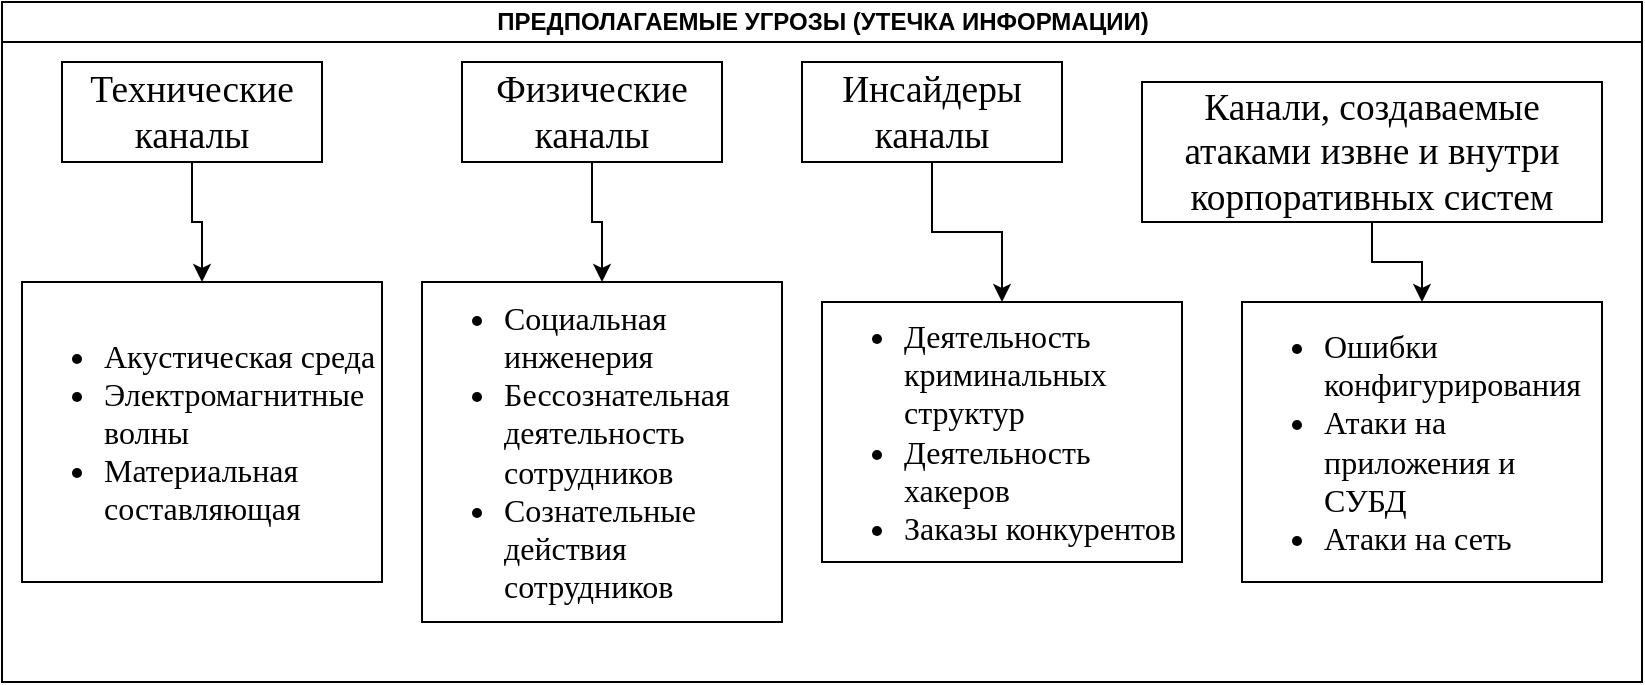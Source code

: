 <mxfile version="24.2.3" type="github">
  <diagram id="prtHgNgQTEPvFCAcTncT" name="Page-1">
    <mxGraphModel dx="1026" dy="611" grid="1" gridSize="10" guides="1" tooltips="1" connect="1" arrows="1" fold="1" page="1" pageScale="1" pageWidth="827" pageHeight="1169" math="0" shadow="0">
      <root>
        <mxCell id="0" />
        <mxCell id="1" parent="0" />
        <mxCell id="dNxyNK7c78bLwvsdeMH5-11" value="ПРЕДПОЛАГАЕМЫЕ УГРОЗЫ (УТЕЧКА ИНФОРМАЦИИ)" style="swimlane;html=1;startSize=20;horizontal=1;containerType=tree;glass=0;" parent="1" vertex="1">
          <mxGeometry x="30" y="80" width="820" height="340" as="geometry" />
        </mxCell>
        <mxCell id="y7dd-UnoBkGMfLBQvpCs-6" style="edgeStyle=orthogonalEdgeStyle;rounded=0;orthogonalLoop=1;jettySize=auto;html=1;entryX=0.5;entryY=0;entryDx=0;entryDy=0;" edge="1" parent="dNxyNK7c78bLwvsdeMH5-11" source="y7dd-UnoBkGMfLBQvpCs-1" target="y7dd-UnoBkGMfLBQvpCs-5">
          <mxGeometry relative="1" as="geometry" />
        </mxCell>
        <mxCell id="y7dd-UnoBkGMfLBQvpCs-1" value="&lt;span style=&quot;text-align: start; font-size: 14pt; font-family: &amp;quot;Times New Roman&amp;quot;, serif;&quot; lang=&quot;RU&quot;&gt;Технические каналы&lt;/span&gt;&lt;span style=&quot;font-size: medium; text-align: start;&quot;&gt;&lt;/span&gt;" style="rounded=0;whiteSpace=wrap;html=1;" vertex="1" parent="dNxyNK7c78bLwvsdeMH5-11">
          <mxGeometry x="30" y="30" width="130" height="50" as="geometry" />
        </mxCell>
        <mxCell id="y7dd-UnoBkGMfLBQvpCs-8" style="edgeStyle=orthogonalEdgeStyle;rounded=0;orthogonalLoop=1;jettySize=auto;html=1;entryX=0.5;entryY=0;entryDx=0;entryDy=0;" edge="1" parent="dNxyNK7c78bLwvsdeMH5-11" source="y7dd-UnoBkGMfLBQvpCs-2" target="y7dd-UnoBkGMfLBQvpCs-7">
          <mxGeometry relative="1" as="geometry" />
        </mxCell>
        <mxCell id="y7dd-UnoBkGMfLBQvpCs-2" value="&lt;span style=&quot;text-align: start; font-size: 14pt; font-family: &amp;quot;Times New Roman&amp;quot;, serif;&quot; lang=&quot;RU&quot;&gt;Физические каналы&lt;/span&gt;&lt;span style=&quot;font-size: medium; text-align: start;&quot;&gt;&lt;/span&gt;&lt;br&gt;&lt;span style=&quot;font-size: medium; text-align: start;&quot;&gt;&lt;/span&gt;" style="rounded=0;whiteSpace=wrap;html=1;" vertex="1" parent="dNxyNK7c78bLwvsdeMH5-11">
          <mxGeometry x="230" y="30" width="130" height="50" as="geometry" />
        </mxCell>
        <mxCell id="y7dd-UnoBkGMfLBQvpCs-10" style="edgeStyle=orthogonalEdgeStyle;rounded=0;orthogonalLoop=1;jettySize=auto;html=1;entryX=0.5;entryY=0;entryDx=0;entryDy=0;" edge="1" parent="dNxyNK7c78bLwvsdeMH5-11" source="y7dd-UnoBkGMfLBQvpCs-3" target="y7dd-UnoBkGMfLBQvpCs-9">
          <mxGeometry relative="1" as="geometry" />
        </mxCell>
        <mxCell id="y7dd-UnoBkGMfLBQvpCs-3" value="&lt;span style=&quot;text-align: start; font-size: 14pt; font-family: &amp;quot;Times New Roman&amp;quot;, serif;&quot; lang=&quot;RU&quot;&gt;Инсайдеры каналы&lt;/span&gt;&lt;span style=&quot;font-size: medium; text-align: start;&quot;&gt;&lt;/span&gt;&lt;br&gt;&lt;span style=&quot;font-size: medium; text-align: start;&quot;&gt;&lt;/span&gt;" style="rounded=0;whiteSpace=wrap;html=1;" vertex="1" parent="dNxyNK7c78bLwvsdeMH5-11">
          <mxGeometry x="400" y="30" width="130" height="50" as="geometry" />
        </mxCell>
        <mxCell id="y7dd-UnoBkGMfLBQvpCs-12" style="edgeStyle=orthogonalEdgeStyle;rounded=0;orthogonalLoop=1;jettySize=auto;html=1;entryX=0.5;entryY=0;entryDx=0;entryDy=0;" edge="1" parent="dNxyNK7c78bLwvsdeMH5-11" source="y7dd-UnoBkGMfLBQvpCs-4" target="y7dd-UnoBkGMfLBQvpCs-11">
          <mxGeometry relative="1" as="geometry" />
        </mxCell>
        <mxCell id="y7dd-UnoBkGMfLBQvpCs-4" value="&lt;span style=&quot;text-align: start; font-size: 14pt; font-family: &amp;quot;Times New Roman&amp;quot;, serif;&quot; lang=&quot;RU&quot;&gt;Канали, создаваемые атаками извне и внутри корпоративных систем&lt;/span&gt;&lt;span style=&quot;font-size: medium; text-align: start;&quot;&gt;&lt;/span&gt;&lt;br&gt;&lt;span style=&quot;font-size: medium; text-align: start;&quot;&gt;&lt;/span&gt;" style="rounded=0;whiteSpace=wrap;html=1;" vertex="1" parent="dNxyNK7c78bLwvsdeMH5-11">
          <mxGeometry x="570" y="40" width="230" height="70" as="geometry" />
        </mxCell>
        <mxCell id="y7dd-UnoBkGMfLBQvpCs-5" value="&lt;ul style=&quot;font-size: 16px;&quot;&gt;&lt;li style=&quot;text-align: justify; font-size: 16px;&quot;&gt;&lt;span style=&quot;text-align: start; font-size: 16px; font-family: &amp;quot;Times New Roman&amp;quot;, serif;&quot; lang=&quot;RU&quot;&gt;Акустическая среда&lt;/span&gt;&lt;/li&gt;&lt;li style=&quot;text-align: justify; font-size: 16px;&quot;&gt;&lt;span style=&quot;text-align: start; font-size: 16px; font-family: &amp;quot;Times New Roman&amp;quot;, serif;&quot; lang=&quot;RU&quot;&gt;Электромагнитные волны&lt;/span&gt;&lt;/li&gt;&lt;li style=&quot;text-align: justify; font-size: 16px;&quot;&gt;&lt;span style=&quot;text-align: start; font-size: 16px; font-family: &amp;quot;Times New Roman&amp;quot;, serif;&quot; lang=&quot;RU&quot;&gt;Материальная составляющая&lt;/span&gt;&lt;/li&gt;&lt;/ul&gt;&lt;span style=&quot;font-size: 16px; text-align: start;&quot;&gt;&lt;/span&gt;" style="rounded=0;whiteSpace=wrap;html=1;fontSize=16;" vertex="1" parent="dNxyNK7c78bLwvsdeMH5-11">
          <mxGeometry x="10" y="140" width="180" height="150" as="geometry" />
        </mxCell>
        <mxCell id="y7dd-UnoBkGMfLBQvpCs-7" value="&lt;ul style=&quot;font-size: 16px;&quot;&gt;&lt;li style=&quot;text-align: start; font-size: 16px;&quot;&gt;&lt;font face=&quot;Times New Roman, serif&quot;&gt;Социальная инженерия&lt;/font&gt;&lt;/li&gt;&lt;li style=&quot;text-align: justify; font-size: 16px;&quot;&gt;&lt;span style=&quot;font-family: &amp;quot;Times New Roman&amp;quot;, serif; text-align: start; background-color: initial;&quot;&gt;Бессознательная деятельность сотрудников&lt;/span&gt;&lt;/li&gt;&lt;li style=&quot;text-align: justify; font-size: 16px;&quot;&gt;&lt;span style=&quot;font-family: &amp;quot;Times New Roman&amp;quot;, serif; text-align: start; background-color: initial;&quot;&gt;Сознательные действия сотрудников&lt;/span&gt;&lt;br&gt;&lt;/li&gt;&lt;/ul&gt;&lt;span style=&quot;font-size: 16px; text-align: start;&quot;&gt;&lt;/span&gt;" style="rounded=0;whiteSpace=wrap;html=1;fontSize=16;" vertex="1" parent="dNxyNK7c78bLwvsdeMH5-11">
          <mxGeometry x="210" y="140" width="180" height="170" as="geometry" />
        </mxCell>
        <mxCell id="y7dd-UnoBkGMfLBQvpCs-9" value="&lt;ul style=&quot;font-size: 16px;&quot;&gt;&lt;li style=&quot;text-align: start; font-size: 16px;&quot;&gt;&lt;span style=&quot;background-color: initial; font-family: &amp;quot;Times New Roman&amp;quot;, serif;&quot;&gt;Деятельность криминальных структур&lt;/span&gt;&lt;/li&gt;&lt;li style=&quot;text-align: start; font-size: 16px;&quot;&gt;&lt;span style=&quot;background-color: initial; font-family: &amp;quot;Times New Roman&amp;quot;, serif;&quot;&gt;Деятельность хакеров&lt;/span&gt;&lt;br&gt;&lt;/li&gt;&lt;li style=&quot;text-align: justify; font-size: 16px;&quot;&gt;&lt;span style=&quot;font-family: &amp;quot;Times New Roman&amp;quot;, serif; text-align: start; background-color: initial;&quot;&gt;Заказы конкурентов&lt;/span&gt;&lt;br&gt;&lt;/li&gt;&lt;/ul&gt;&lt;span style=&quot;font-size: 16px; text-align: start;&quot;&gt;&lt;/span&gt;" style="rounded=0;whiteSpace=wrap;html=1;fontSize=16;" vertex="1" parent="dNxyNK7c78bLwvsdeMH5-11">
          <mxGeometry x="410" y="150" width="180" height="130" as="geometry" />
        </mxCell>
        <mxCell id="y7dd-UnoBkGMfLBQvpCs-11" value="&lt;ul style=&quot;font-size: 16px;&quot;&gt;&lt;li style=&quot;text-align: start; font-size: 16px;&quot;&gt;&lt;font face=&quot;Times New Roman, serif&quot;&gt;Ошибки конфигурирования&lt;/font&gt;&lt;/li&gt;&lt;li style=&quot;text-align: start; font-size: 16px;&quot;&gt;&lt;font face=&quot;Times New Roman, serif&quot;&gt;Атаки на приложения и СУБД&lt;/font&gt;&lt;/li&gt;&lt;li style=&quot;text-align: start; font-size: 16px;&quot;&gt;&lt;font face=&quot;Times New Roman, serif&quot;&gt;Атаки на сеть&lt;/font&gt;&lt;/li&gt;&lt;/ul&gt;&lt;span style=&quot;font-size: 16px; text-align: start;&quot;&gt;&lt;/span&gt;" style="rounded=0;whiteSpace=wrap;html=1;fontSize=16;" vertex="1" parent="dNxyNK7c78bLwvsdeMH5-11">
          <mxGeometry x="620" y="150" width="180" height="140" as="geometry" />
        </mxCell>
      </root>
    </mxGraphModel>
  </diagram>
</mxfile>
